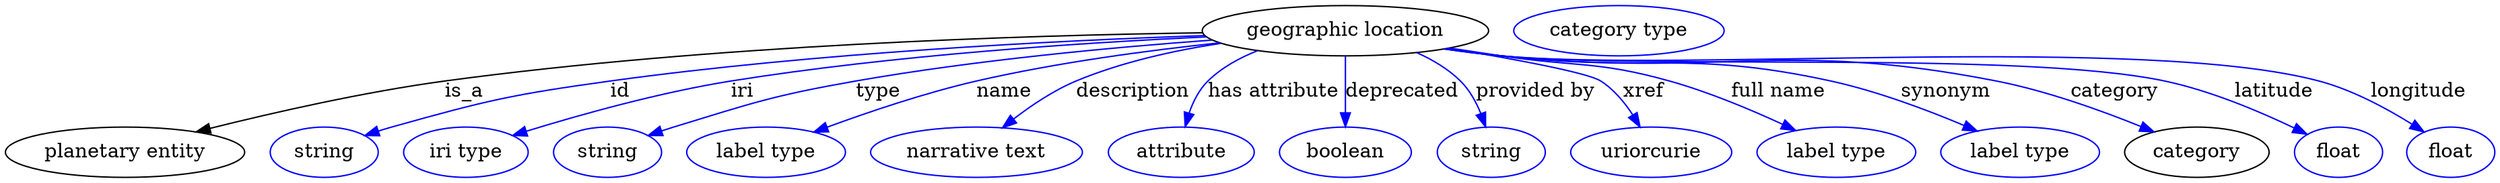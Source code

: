 digraph {
	graph [bb="0,0,1771.3,123"];
	node [label="\N"];
	"geographic location"	[height=0.5,
		label="geographic location",
		pos="953.14,105",
		width=2.8345];
	"planetary entity"	[height=0.5,
		pos="85.142,18",
		width=2.3651];
	"geographic location" -> "planetary entity"	[label=is_a,
		lp="326.14,61.5",
		pos="e,135.66,32.599 851.36,103.52 724.52,101.76 501.39,94.834 312.14,69 254.96,61.194 190.83,46.507 145.36,35.062"];
	id	[color=blue,
		height=0.5,
		label=string,
		pos="226.14,18",
		width=1.0652];
	"geographic location" -> id	[color=blue,
		label=id,
		lp="437.14,61.5",
		pos="e,255.14,29.96 852.94,101.51 747.35,97.897 576.4,89.259 430.14,69 359.95,59.276 342.36,55.205 274.14,36 271.04,35.126 267.84,34.155 \
264.64,33.133",
		style=solid];
	iri	[color=blue,
		height=0.5,
		label="iri type",
		pos="327.14,18",
		width=1.2277];
	"geographic location" -> iri	[color=blue,
		label=iri,
		lp="524.14,61.5",
		pos="e,360.51,29.976 854.11,100.58 765.18,96.444 631.3,87.564 516.14,69 465.23,60.793 408.19,44.718 370.21,33.003",
		style=solid];
	type	[color=blue,
		height=0.5,
		label=string,
		pos="428.14,18",
		width=1.0652];
	"geographic location" -> type	[color=blue,
		label=type,
		lp="621.14,61.5",
		pos="e,457.08,29.97 858.09,98.261 787.84,93.095 690.06,83.963 605.14,69 546.44,58.656 532.13,53.492 475.14,36 472.38,35.153 469.54,34.238 \
466.7,33.289",
		style=solid];
	name	[color=blue,
		height=0.5,
		label="label type",
		pos="541.14,18",
		width=1.5707];
	"geographic location" -> name	[color=blue,
		label=name,
		lp="711.14,61.5",
		pos="e,575.17,32.396 863.56,96.266 812.59,90.814 747.81,82.106 691.14,69 654.62,60.553 614.38,46.89 584.78,35.979",
		style=solid];
	description	[color=blue,
		height=0.5,
		label="narrative text",
		pos="691.14,18",
		width=2.0943];
	"geographic location" -> description	[color=blue,
		label=description,
		lp="801.64,61.5",
		pos="e,709.37,35.476 864.3,96.085 831,91.002 793.44,82.665 761.14,69 745.5,62.38 729.94,51.771 717.47,42.026",
		style=solid];
	"has attribute"	[color=blue,
		height=0.5,
		label=attribute,
		pos="836.14,18",
		width=1.4443];
	"geographic location" -> "has attribute"	[color=blue,
		label="has attribute",
		lp="902.14,61.5",
		pos="e,838.92,36.309 890.47,90.677 877.57,85.6 864.95,78.611 855.14,69 848.82,62.808 844.58,54.3 841.74,46.058",
		style=solid];
	deprecated	[color=blue,
		height=0.5,
		label=boolean,
		pos="953.14,18",
		width=1.2999];
	"geographic location" -> deprecated	[color=blue,
		label=deprecated,
		lp="993.64,61.5",
		pos="e,953.14,36.175 953.14,86.799 953.14,75.163 953.14,59.548 953.14,46.237",
		style=solid];
	"provided by"	[color=blue,
		height=0.5,
		label=string,
		pos="1056.1,18",
		width=1.0652];
	"geographic location" -> "provided by"	[color=blue,
		label="provided by",
		lp="1088.6,61.5",
		pos="e,1052.4,36.148 1004.2,89.378 1015.4,84.324 1026.5,77.672 1035.1,69 1041.5,62.639 1046,54.089 1049.2,45.859",
		style=solid];
	xref	[color=blue,
		height=0.5,
		label=uriorcurie,
		pos="1170.1,18",
		width=1.5887];
	"geographic location" -> xref	[color=blue,
		label=xref,
		lp="1165.6,61.5",
		pos="e,1162.5,36.007 1026.8,92.519 1073.1,84.842 1125.8,75.07 1135.1,69 1144.3,63.036 1151.8,53.721 1157.5,44.74",
		style=solid];
	"full name"	[color=blue,
		height=0.5,
		label="label type",
		pos="1302.1,18",
		width=1.5707];
	"geographic location" -> "full name"	[color=blue,
		label="full name",
		lp="1261.6,61.5",
		pos="e,1273.3,33.647 1027.5,92.584 1039.7,90.711 1052.3,88.797 1064.1,87 1117.5,78.918 1132.2,83.636 1184.1,69 1211.7,61.233 1241.3,48.649 \
1264,38.049",
		style=solid];
	synonym	[color=blue,
		height=0.5,
		label="label type",
		pos="1433.1,18",
		width=1.5707];
	"geographic location" -> synonym	[color=blue,
		label=synonym,
		lp="1380.1,61.5",
		pos="e,1402.5,33.264 1025,92.187 1038,90.279 1051.5,88.455 1064.1,87 1168.2,75.063 1196.8,91.531 1299.1,69 1331.8,61.817 1367.1,48.383 \
1393.3,37.247",
		style=solid];
	category	[height=0.5,
		pos="1559.1,18",
		width=1.4263];
	"geographic location" -> category	[color=blue,
		label=category,
		lp="1500.6,61.5",
		pos="e,1528.6,32.542 1024.1,92.049 1037.4,90.119 1051.1,88.324 1064.1,87 1220,71.122 1262.4,99.158 1416.1,69 1451.9,61.98 1490.9,47.897 \
1519.1,36.461",
		style=solid];
	latitude	[color=blue,
		height=0.5,
		label=float,
		pos="1660.1,18",
		width=0.86659];
	"geographic location" -> latitude	[color=blue,
		label=latitude,
		lp="1614.1,61.5",
		pos="e,1637.6,30.904 1023.8,91.954 1037.1,90.021 1051,88.249 1064.1,87 1168.6,77.039 1433.4,90.704 1536.1,69 1568.8,62.094 1603.9,47.153 \
1628.4,35.393",
		style=solid];
	longitude	[color=blue,
		height=0.5,
		label=float,
		pos="1740.1,18",
		width=0.86659];
	"geographic location" -> longitude	[color=blue,
		label=longitude,
		lp="1717.1,61.5",
		pos="e,1721.1,32.536 1023.4,91.92 1036.9,89.978 1050.9,88.211 1064.1,87 1193,75.184 1521.1,102.25 1646.1,69 1669.9,62.69 1694.3,49.465 \
1712.3,38.2",
		style=solid];
	"named thing_category"	[color=blue,
		height=0.5,
		label="category type",
		pos="1148.1,105",
		width=2.0762];
}
